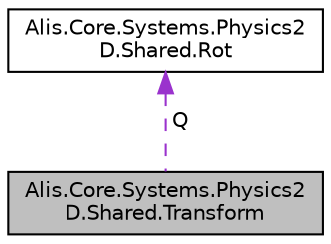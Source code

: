 digraph "Alis.Core.Systems.Physics2D.Shared.Transform"
{
 // LATEX_PDF_SIZE
  edge [fontname="Helvetica",fontsize="10",labelfontname="Helvetica",labelfontsize="10"];
  node [fontname="Helvetica",fontsize="10",shape=record];
  Node1 [label="Alis.Core.Systems.Physics2\lD.Shared.Transform",height=0.2,width=0.4,color="black", fillcolor="grey75", style="filled", fontcolor="black",tooltip="A transform contains translation and rotation. It is used to represent the position and orientation o..."];
  Node2 -> Node1 [dir="back",color="darkorchid3",fontsize="10",style="dashed",label=" Q" ,fontname="Helvetica"];
  Node2 [label="Alis.Core.Systems.Physics2\lD.Shared.Rot",height=0.2,width=0.4,color="black", fillcolor="white", style="filled",URL="$struct_alis_1_1_core_1_1_systems_1_1_physics2_d_1_1_shared_1_1_rot.html",tooltip="Rotation"];
}
